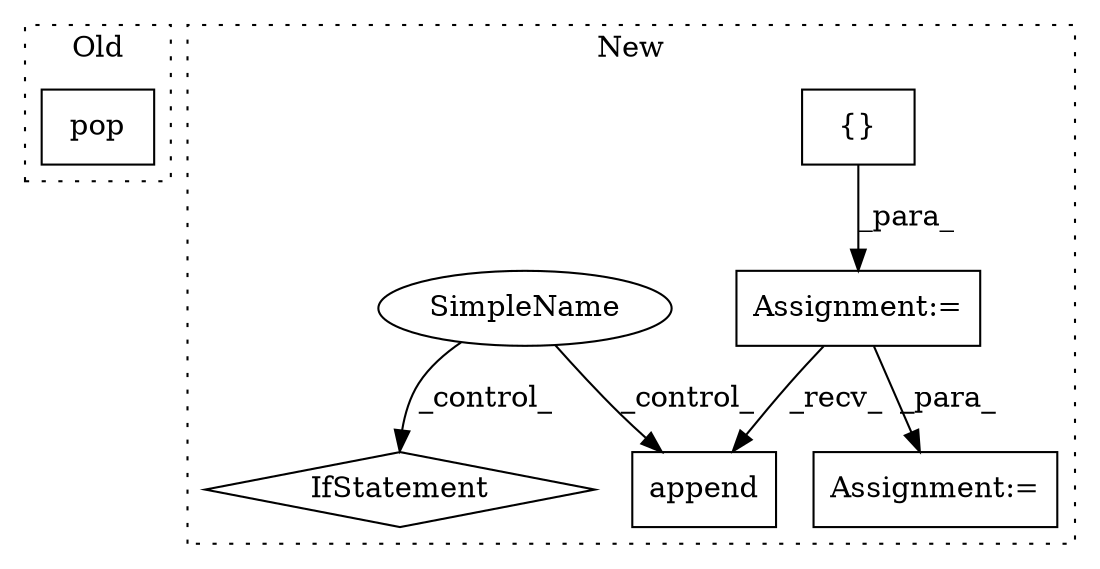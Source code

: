 digraph G {
subgraph cluster0 {
1 [label="pop" a="32" s="14483,14488" l="4,1" shape="box"];
label = "Old";
style="dotted";
}
subgraph cluster1 {
2 [label="{}" a="4" s="13880" l="2" shape="box"];
3 [label="Assignment:=" a="7" s="15024" l="1" shape="box"];
4 [label="Assignment:=" a="7" s="13870" l="1" shape="box"];
5 [label="append" a="32" s="14079,14106" l="7,1" shape="box"];
6 [label="SimpleName" a="42" s="" l="" shape="ellipse"];
7 [label="IfStatement" a="25" s="14307,14345" l="4,2" shape="diamond"];
label = "New";
style="dotted";
}
2 -> 4 [label="_para_"];
4 -> 3 [label="_para_"];
4 -> 5 [label="_recv_"];
6 -> 5 [label="_control_"];
6 -> 7 [label="_control_"];
}